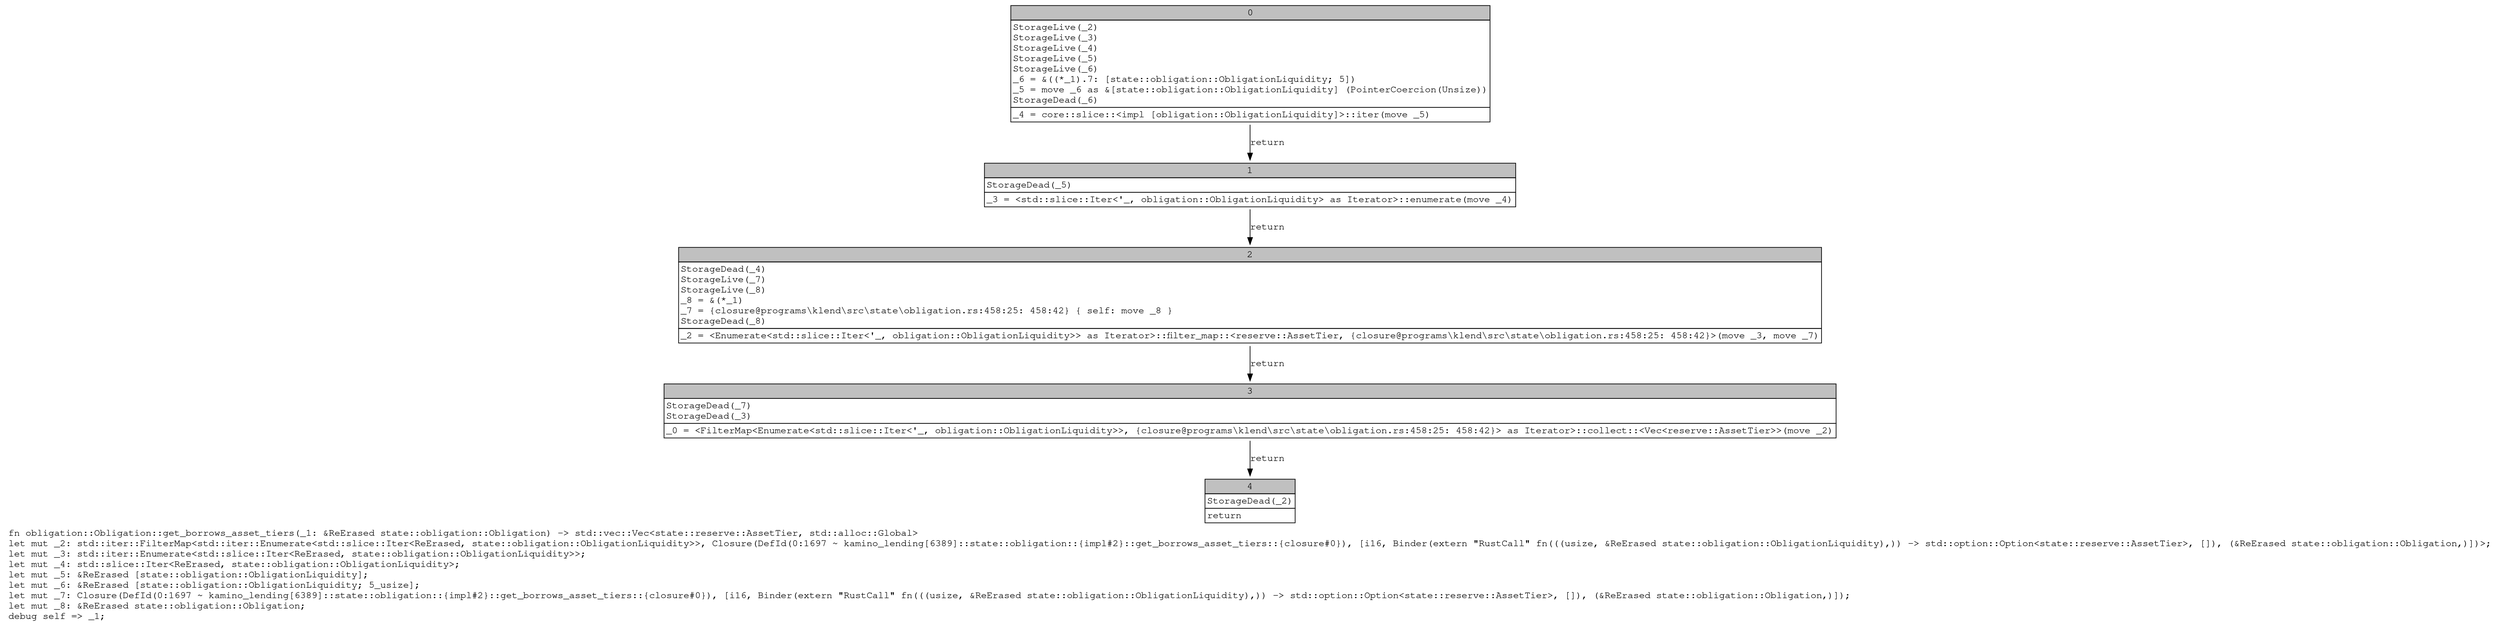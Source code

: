 digraph Mir_0_1696 {
    graph [fontname="Courier, monospace"];
    node [fontname="Courier, monospace"];
    edge [fontname="Courier, monospace"];
    label=<fn obligation::Obligation::get_borrows_asset_tiers(_1: &amp;ReErased state::obligation::Obligation) -&gt; std::vec::Vec&lt;state::reserve::AssetTier, std::alloc::Global&gt;<br align="left"/>let mut _2: std::iter::FilterMap&lt;std::iter::Enumerate&lt;std::slice::Iter&lt;ReErased, state::obligation::ObligationLiquidity&gt;&gt;, Closure(DefId(0:1697 ~ kamino_lending[6389]::state::obligation::{impl#2}::get_borrows_asset_tiers::{closure#0}), [i16, Binder(extern &quot;RustCall&quot; fn(((usize, &amp;ReErased state::obligation::ObligationLiquidity),)) -&gt; std::option::Option&lt;state::reserve::AssetTier&gt;, []), (&amp;ReErased state::obligation::Obligation,)])&gt;;<br align="left"/>let mut _3: std::iter::Enumerate&lt;std::slice::Iter&lt;ReErased, state::obligation::ObligationLiquidity&gt;&gt;;<br align="left"/>let mut _4: std::slice::Iter&lt;ReErased, state::obligation::ObligationLiquidity&gt;;<br align="left"/>let mut _5: &amp;ReErased [state::obligation::ObligationLiquidity];<br align="left"/>let mut _6: &amp;ReErased [state::obligation::ObligationLiquidity; 5_usize];<br align="left"/>let mut _7: Closure(DefId(0:1697 ~ kamino_lending[6389]::state::obligation::{impl#2}::get_borrows_asset_tiers::{closure#0}), [i16, Binder(extern &quot;RustCall&quot; fn(((usize, &amp;ReErased state::obligation::ObligationLiquidity),)) -&gt; std::option::Option&lt;state::reserve::AssetTier&gt;, []), (&amp;ReErased state::obligation::Obligation,)]);<br align="left"/>let mut _8: &amp;ReErased state::obligation::Obligation;<br align="left"/>debug self =&gt; _1;<br align="left"/>>;
    bb0__0_1696 [shape="none", label=<<table border="0" cellborder="1" cellspacing="0"><tr><td bgcolor="gray" align="center" colspan="1">0</td></tr><tr><td align="left" balign="left">StorageLive(_2)<br/>StorageLive(_3)<br/>StorageLive(_4)<br/>StorageLive(_5)<br/>StorageLive(_6)<br/>_6 = &amp;((*_1).7: [state::obligation::ObligationLiquidity; 5])<br/>_5 = move _6 as &amp;[state::obligation::ObligationLiquidity] (PointerCoercion(Unsize))<br/>StorageDead(_6)<br/></td></tr><tr><td align="left">_4 = core::slice::&lt;impl [obligation::ObligationLiquidity]&gt;::iter(move _5)</td></tr></table>>];
    bb1__0_1696 [shape="none", label=<<table border="0" cellborder="1" cellspacing="0"><tr><td bgcolor="gray" align="center" colspan="1">1</td></tr><tr><td align="left" balign="left">StorageDead(_5)<br/></td></tr><tr><td align="left">_3 = &lt;std::slice::Iter&lt;'_, obligation::ObligationLiquidity&gt; as Iterator&gt;::enumerate(move _4)</td></tr></table>>];
    bb2__0_1696 [shape="none", label=<<table border="0" cellborder="1" cellspacing="0"><tr><td bgcolor="gray" align="center" colspan="1">2</td></tr><tr><td align="left" balign="left">StorageDead(_4)<br/>StorageLive(_7)<br/>StorageLive(_8)<br/>_8 = &amp;(*_1)<br/>_7 = {closure@programs\klend\src\state\obligation.rs:458:25: 458:42} { self: move _8 }<br/>StorageDead(_8)<br/></td></tr><tr><td align="left">_2 = &lt;Enumerate&lt;std::slice::Iter&lt;'_, obligation::ObligationLiquidity&gt;&gt; as Iterator&gt;::filter_map::&lt;reserve::AssetTier, {closure@programs\klend\src\state\obligation.rs:458:25: 458:42}&gt;(move _3, move _7)</td></tr></table>>];
    bb3__0_1696 [shape="none", label=<<table border="0" cellborder="1" cellspacing="0"><tr><td bgcolor="gray" align="center" colspan="1">3</td></tr><tr><td align="left" balign="left">StorageDead(_7)<br/>StorageDead(_3)<br/></td></tr><tr><td align="left">_0 = &lt;FilterMap&lt;Enumerate&lt;std::slice::Iter&lt;'_, obligation::ObligationLiquidity&gt;&gt;, {closure@programs\klend\src\state\obligation.rs:458:25: 458:42}&gt; as Iterator&gt;::collect::&lt;Vec&lt;reserve::AssetTier&gt;&gt;(move _2)</td></tr></table>>];
    bb4__0_1696 [shape="none", label=<<table border="0" cellborder="1" cellspacing="0"><tr><td bgcolor="gray" align="center" colspan="1">4</td></tr><tr><td align="left" balign="left">StorageDead(_2)<br/></td></tr><tr><td align="left">return</td></tr></table>>];
    bb0__0_1696 -> bb1__0_1696 [label="return"];
    bb1__0_1696 -> bb2__0_1696 [label="return"];
    bb2__0_1696 -> bb3__0_1696 [label="return"];
    bb3__0_1696 -> bb4__0_1696 [label="return"];
}
